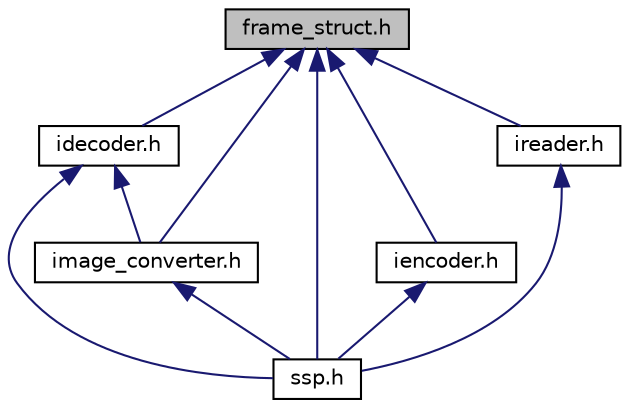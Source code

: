 digraph "frame_struct.h"
{
 // LATEX_PDF_SIZE
  edge [fontname="Helvetica",fontsize="10",labelfontname="Helvetica",labelfontsize="10"];
  node [fontname="Helvetica",fontsize="10",shape=record];
  Node1 [label="frame_struct.h",height=0.2,width=0.4,color="black", fillcolor="grey75", style="filled", fontcolor="black",tooltip="Frame struct definition. \"Universal\" frame data type."];
  Node1 -> Node2 [dir="back",color="midnightblue",fontsize="10",style="solid"];
  Node2 [label="idecoder.h",height=0.2,width=0.4,color="black", fillcolor="white", style="filled",URL="$include_2decoders_2idecoder_8h.html",tooltip="Frame decoder interface."];
  Node2 -> Node3 [dir="back",color="midnightblue",fontsize="10",style="solid"];
  Node3 [label="ssp.h",height=0.2,width=0.4,color="black", fillcolor="white", style="filled",URL="$include_2ssp_8h.html",tooltip=" "];
  Node2 -> Node4 [dir="back",color="midnightblue",fontsize="10",style="solid"];
  Node4 [label="image_converter.h",height=0.2,width=0.4,color="black", fillcolor="white", style="filled",URL="$include_2utils_2image__converter_8h.html",tooltip="Image converter from frame struct to opencv."];
  Node4 -> Node3 [dir="back",color="midnightblue",fontsize="10",style="solid"];
  Node1 -> Node5 [dir="back",color="midnightblue",fontsize="10",style="solid"];
  Node5 [label="iencoder.h",height=0.2,width=0.4,color="black", fillcolor="white", style="filled",URL="$include_2encoders_2iencoder_8h.html",tooltip="IEncoder factory."];
  Node5 -> Node3 [dir="back",color="midnightblue",fontsize="10",style="solid"];
  Node1 -> Node6 [dir="back",color="midnightblue",fontsize="10",style="solid"];
  Node6 [label="ireader.h",height=0.2,width=0.4,color="black", fillcolor="white", style="filled",URL="$include_2readers_2ireader_8h.html",tooltip="Reader interface to SSP."];
  Node6 -> Node3 [dir="back",color="midnightblue",fontsize="10",style="solid"];
  Node1 -> Node3 [dir="back",color="midnightblue",fontsize="10",style="solid"];
  Node1 -> Node4 [dir="back",color="midnightblue",fontsize="10",style="solid"];
}
